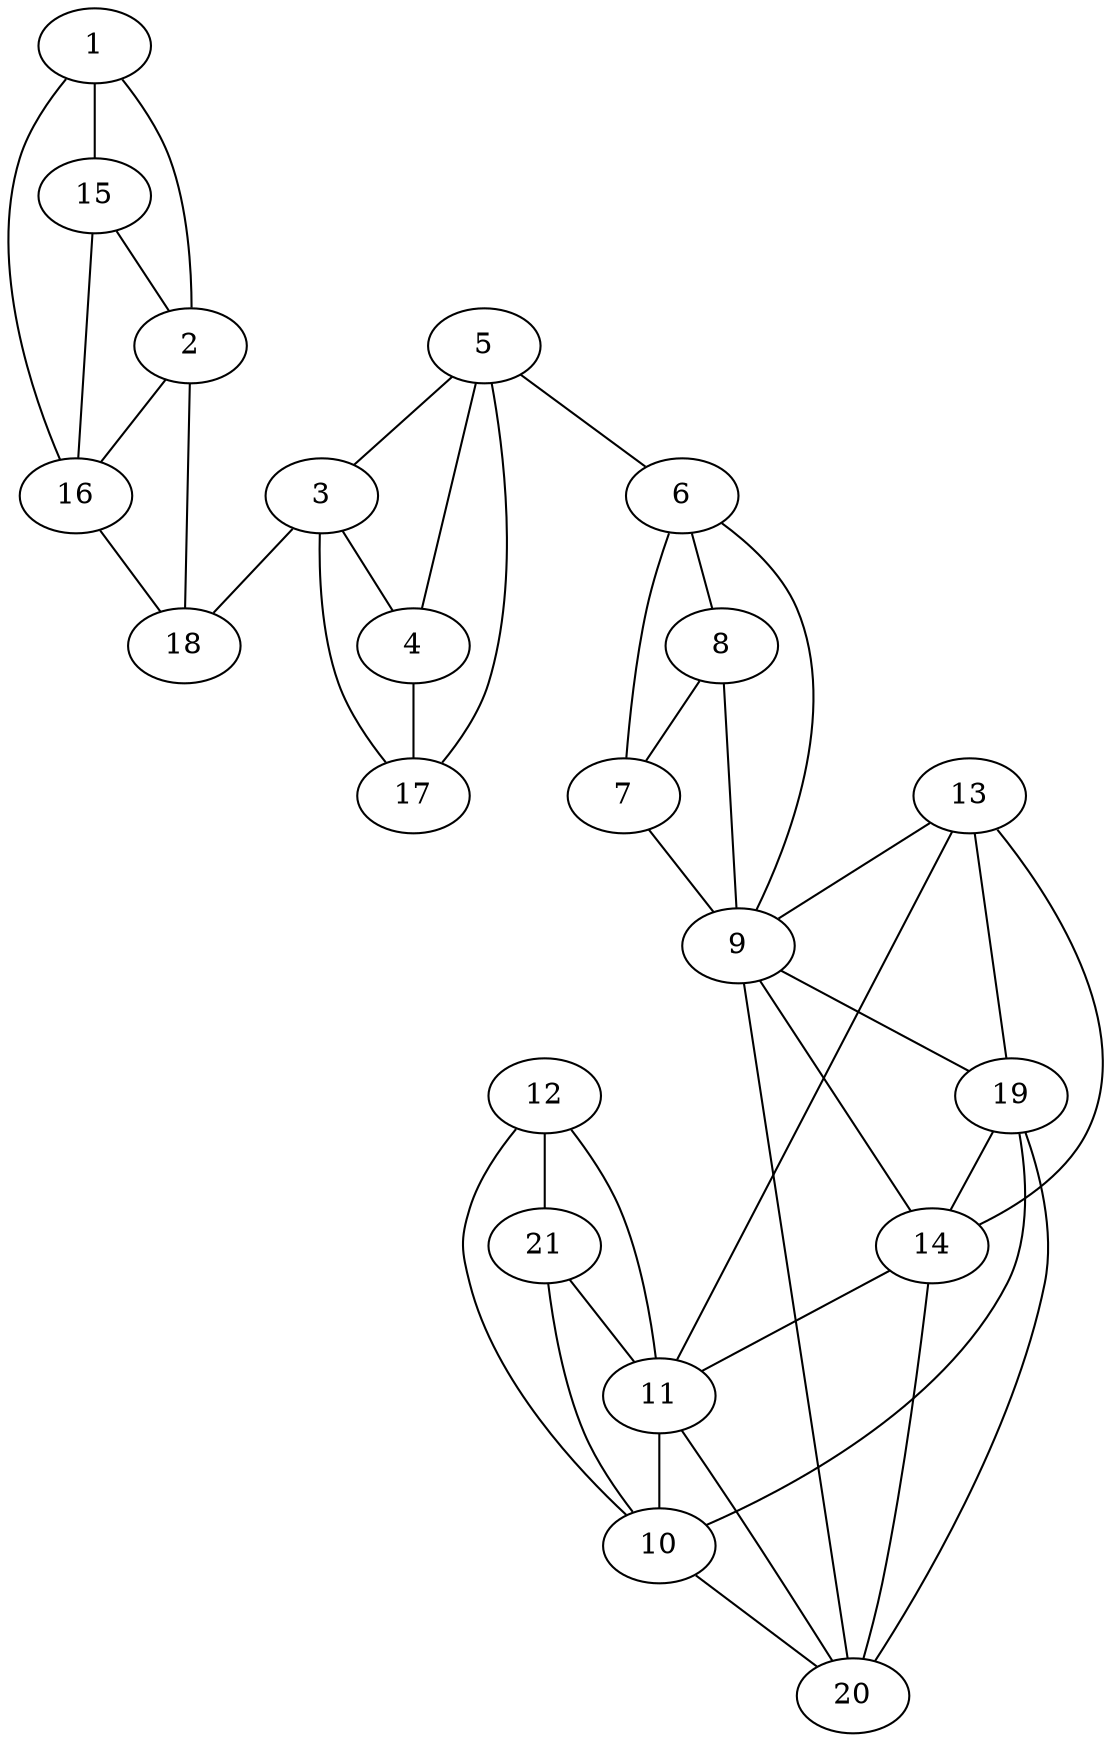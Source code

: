 graph pdb1bva {
	1	 [aaLength=19,
		sequence=SYEDFQKVYNAIALKLRED,
		type=0];
	2	 [aaLength=13,
		sequence=YGDDLVRLAWHIS,
		type=0];
	1 -- 2	 [distance0="31.91683",
		frequency=1,
		type0=3];
	16	 [aaLength=4,
		sequence=ENYI,
		type=2];
	1 -- 16	 [distance0="30.11032",
		frequency=1,
		type0=2];
	15	 [aaLength=4,
		sequence=EKGR,
		type=2];
	1 -- 15	 [distance0="11.18373",
		frequency=1,
		type0=1];
	2 -- 16	 [distance0="7.211764",
		frequency=1,
		type0=1];
	3	 [aaLength=6,
		sequence=FKKEFN,
		type=0];
	4	 [aaLength=16,
		sequence=GLQNGFKFLEPIHKEF,
		type=0];
	3 -- 4	 [distance0="14.53171",
		frequency=1,
		type0=2];
	17	 [aaLength=4,
		sequence=NAGL,
		type=2];
	3 -- 17	 [distance0="11.48819",
		distance1="3.0",
		frequency=2,
		type0=1,
		type1=4];
	18	 [aaLength=4,
		sequence=DKHD,
		type=2];
	3 -- 18	 [distance0="23.96609",
		frequency=1,
		type0=3];
	4 -- 17	 [distance0="13.01665",
		frequency=1,
		type0=1];
	5	 [aaLength=17,
		sequence=SSGDLFSLGGVTAVQEM,
		type=0];
	5 -- 3	 [distance0="34.36711",
		frequency=1,
		type0=3];
	6	 [aaLength=9,
		sequence=DAGYVRTFF,
		type=0];
	5 -- 6	 [distance0="30.0",
		frequency=1,
		type0=4];
	5 -- 4	 [distance0="20.80274",
		frequency=1,
		type0=1];
	5 -- 17	 [distance0="27.0826",
		frequency=1,
		type0=2];
	9	 [aaLength=9,
		sequence=EFYLNLLNE,
		type=0];
	6 -- 9	 [distance0="51.3949",
		frequency=1,
		type0=3];
	7	 [aaLength=14,
		sequence=NDREVVALMGAHAL,
		type=0];
	6 -- 7	 [distance0="17.47399",
		distance1="5.0",
		frequency=2,
		type0=1,
		type1=4];
	8	 [aaLength=6,
		sequence=HLKNSG,
		type=0];
	6 -- 8	 [distance0="35.61799",
		frequency=1,
		type0=2];
	7 -- 9	 [distance0="38.27008",
		frequency=1,
		type0=3];
	8 -- 9	 [distance0="31.02553",
		distance1="14.0",
		frequency=2,
		type0=2,
		type1=4];
	8 -- 7	 [distance0="30.6854",
		frequency=1,
		type0=1];
	19	 [aaLength=4,
		sequence=NDAN,
		type=2];
	9 -- 19	 [distance0="26.82314",
		frequency=1,
		type0=2];
	20	 [aaLength=4,
		sequence=SKSG,
		type=2];
	9 -- 20	 [distance0="25.78489",
		frequency=1,
		type0=1];
	10	 [aaLength=9,
		sequence=LPTDYSLIQ,
		type=0];
	10 -- 20	 [distance0="8.486387",
		frequency=1,
		type0=1];
	11	 [aaLength=13,
		sequence=DPKYLSIVKEYAN,
		type=0];
	11 -- 10	 [distance0="15.6665",
		frequency=1,
		type0=1];
	11 -- 20	 [distance0="23.25506",
		frequency=1,
		type0=2];
	12	 [aaLength=6,
		sequence=TLEEQG,
		type=0];
	12 -- 10	 [distance0="63.80371",
		frequency=1,
		type0=3];
	12 -- 11	 [distance0="53.26088",
		frequency=1,
		type0=2];
	21	 [aaLength=4,
		sequence=ENGI,
		type=2];
	12 -- 21	 [distance0="19.20318",
		frequency=1,
		type0=1];
	13	 [aaLength=5,
		sequence=WKLEK,
		type=1];
	13 -- 19	 [distance0="0.0",
		frequency=1,
		type0=5];
	13 -- 9	 [distance0="89.04765",
		frequency=1,
		type0=3];
	14	 [aaLength=5,
		sequence=EQWDS,
		type=1];
	13 -- 14	 [distance0="10.0",
		frequency=1,
		type0=1];
	13 -- 11	 [distance0="86.08096",
		frequency=1,
		type0=2];
	14 -- 9	 [distance0="90.7165",
		frequency=1,
		type0=3];
	14 -- 11	 [distance0="83.126",
		frequency=1,
		type0=2];
	14 -- 20	 [distance0="0.0",
		frequency=1,
		type0=5];
	15 -- 2	 [distance0="40.89885",
		frequency=1,
		type0=3];
	15 -- 16	 [distance0="39.20001",
		distance1="22.0",
		frequency=2,
		type0=2,
		type1=4];
	16 -- 18	 [distance0="23.20211",
		frequency=1,
		type0=2];
	18 -- 2	 [distance0="16.6812",
		frequency=1,
		type0=1];
	19 -- 14	 [distance0="1.0",
		frequency=1,
		type0=4];
	19 -- 10	 [distance0="23.78594",
		frequency=1,
		type0=2];
	19 -- 20	 [distance0="18.05026",
		frequency=1,
		type0=1];
	21 -- 10	 [distance0="45.27731",
		frequency=1,
		type0=3];
	21 -- 11	 [distance0="36.44253",
		frequency=1,
		type0=2];
}
